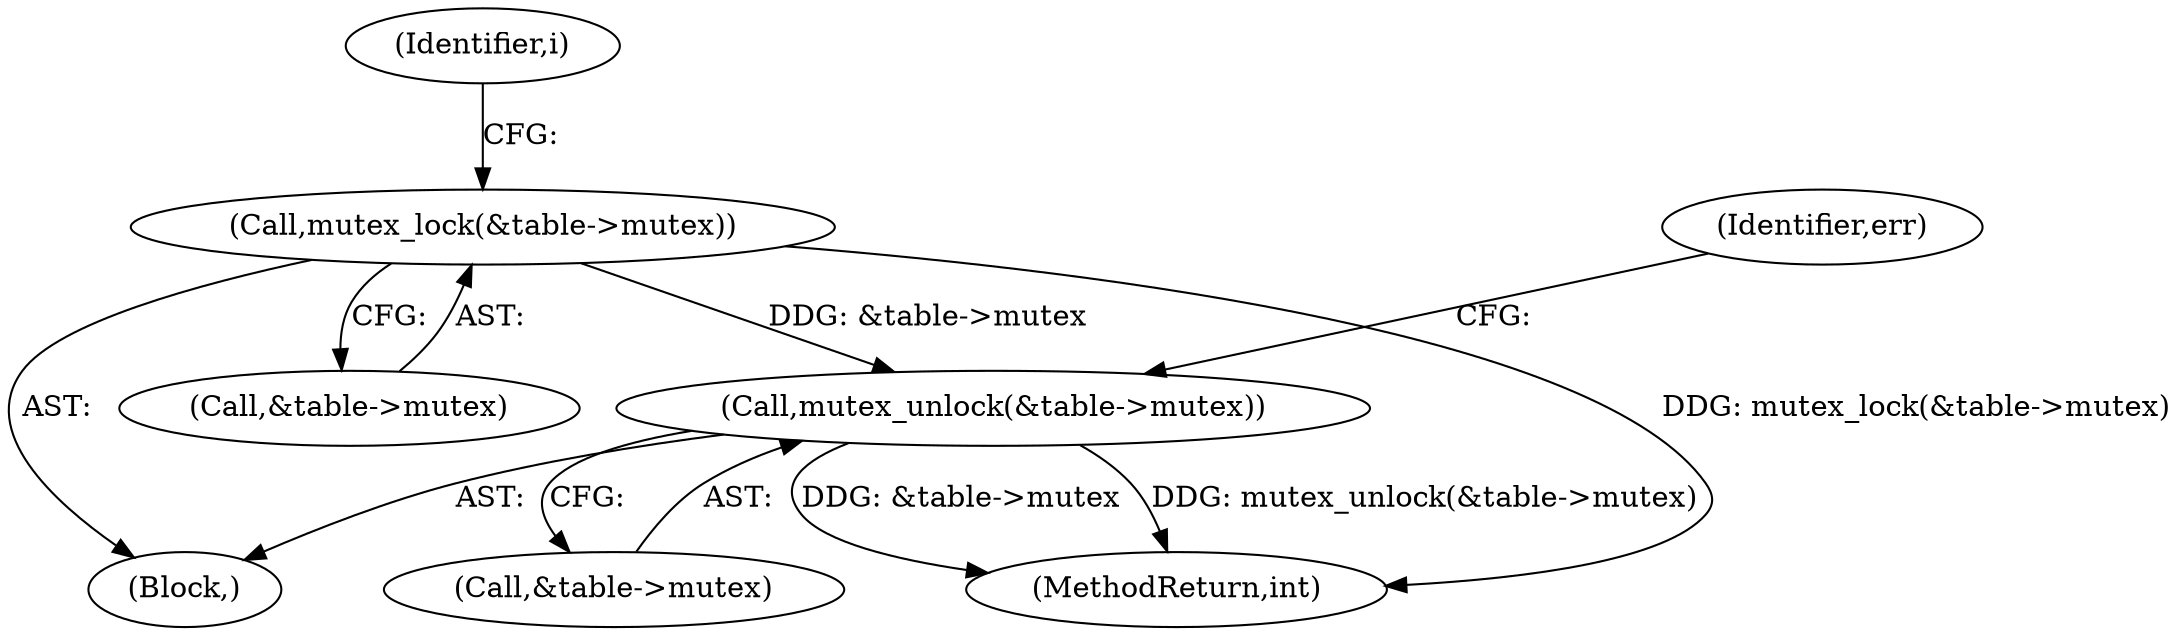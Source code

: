 digraph "0_linux_0926f91083f34d047abc74f1ca4fa6a9c161f7db@API" {
"1000137" [label="(Call,mutex_lock(&table->mutex))"];
"1000280" [label="(Call,mutex_unlock(&table->mutex))"];
"1000286" [label="(Identifier,err)"];
"1000108" [label="(Block,)"];
"1000138" [label="(Call,&table->mutex)"];
"1000137" [label="(Call,mutex_lock(&table->mutex))"];
"1000281" [label="(Call,&table->mutex)"];
"1000280" [label="(Call,mutex_unlock(&table->mutex))"];
"1000287" [label="(MethodReturn,int)"];
"1000144" [label="(Identifier,i)"];
"1000137" -> "1000108"  [label="AST: "];
"1000137" -> "1000138"  [label="CFG: "];
"1000138" -> "1000137"  [label="AST: "];
"1000144" -> "1000137"  [label="CFG: "];
"1000137" -> "1000287"  [label="DDG: mutex_lock(&table->mutex)"];
"1000137" -> "1000280"  [label="DDG: &table->mutex"];
"1000280" -> "1000108"  [label="AST: "];
"1000280" -> "1000281"  [label="CFG: "];
"1000281" -> "1000280"  [label="AST: "];
"1000286" -> "1000280"  [label="CFG: "];
"1000280" -> "1000287"  [label="DDG: mutex_unlock(&table->mutex)"];
"1000280" -> "1000287"  [label="DDG: &table->mutex"];
}
